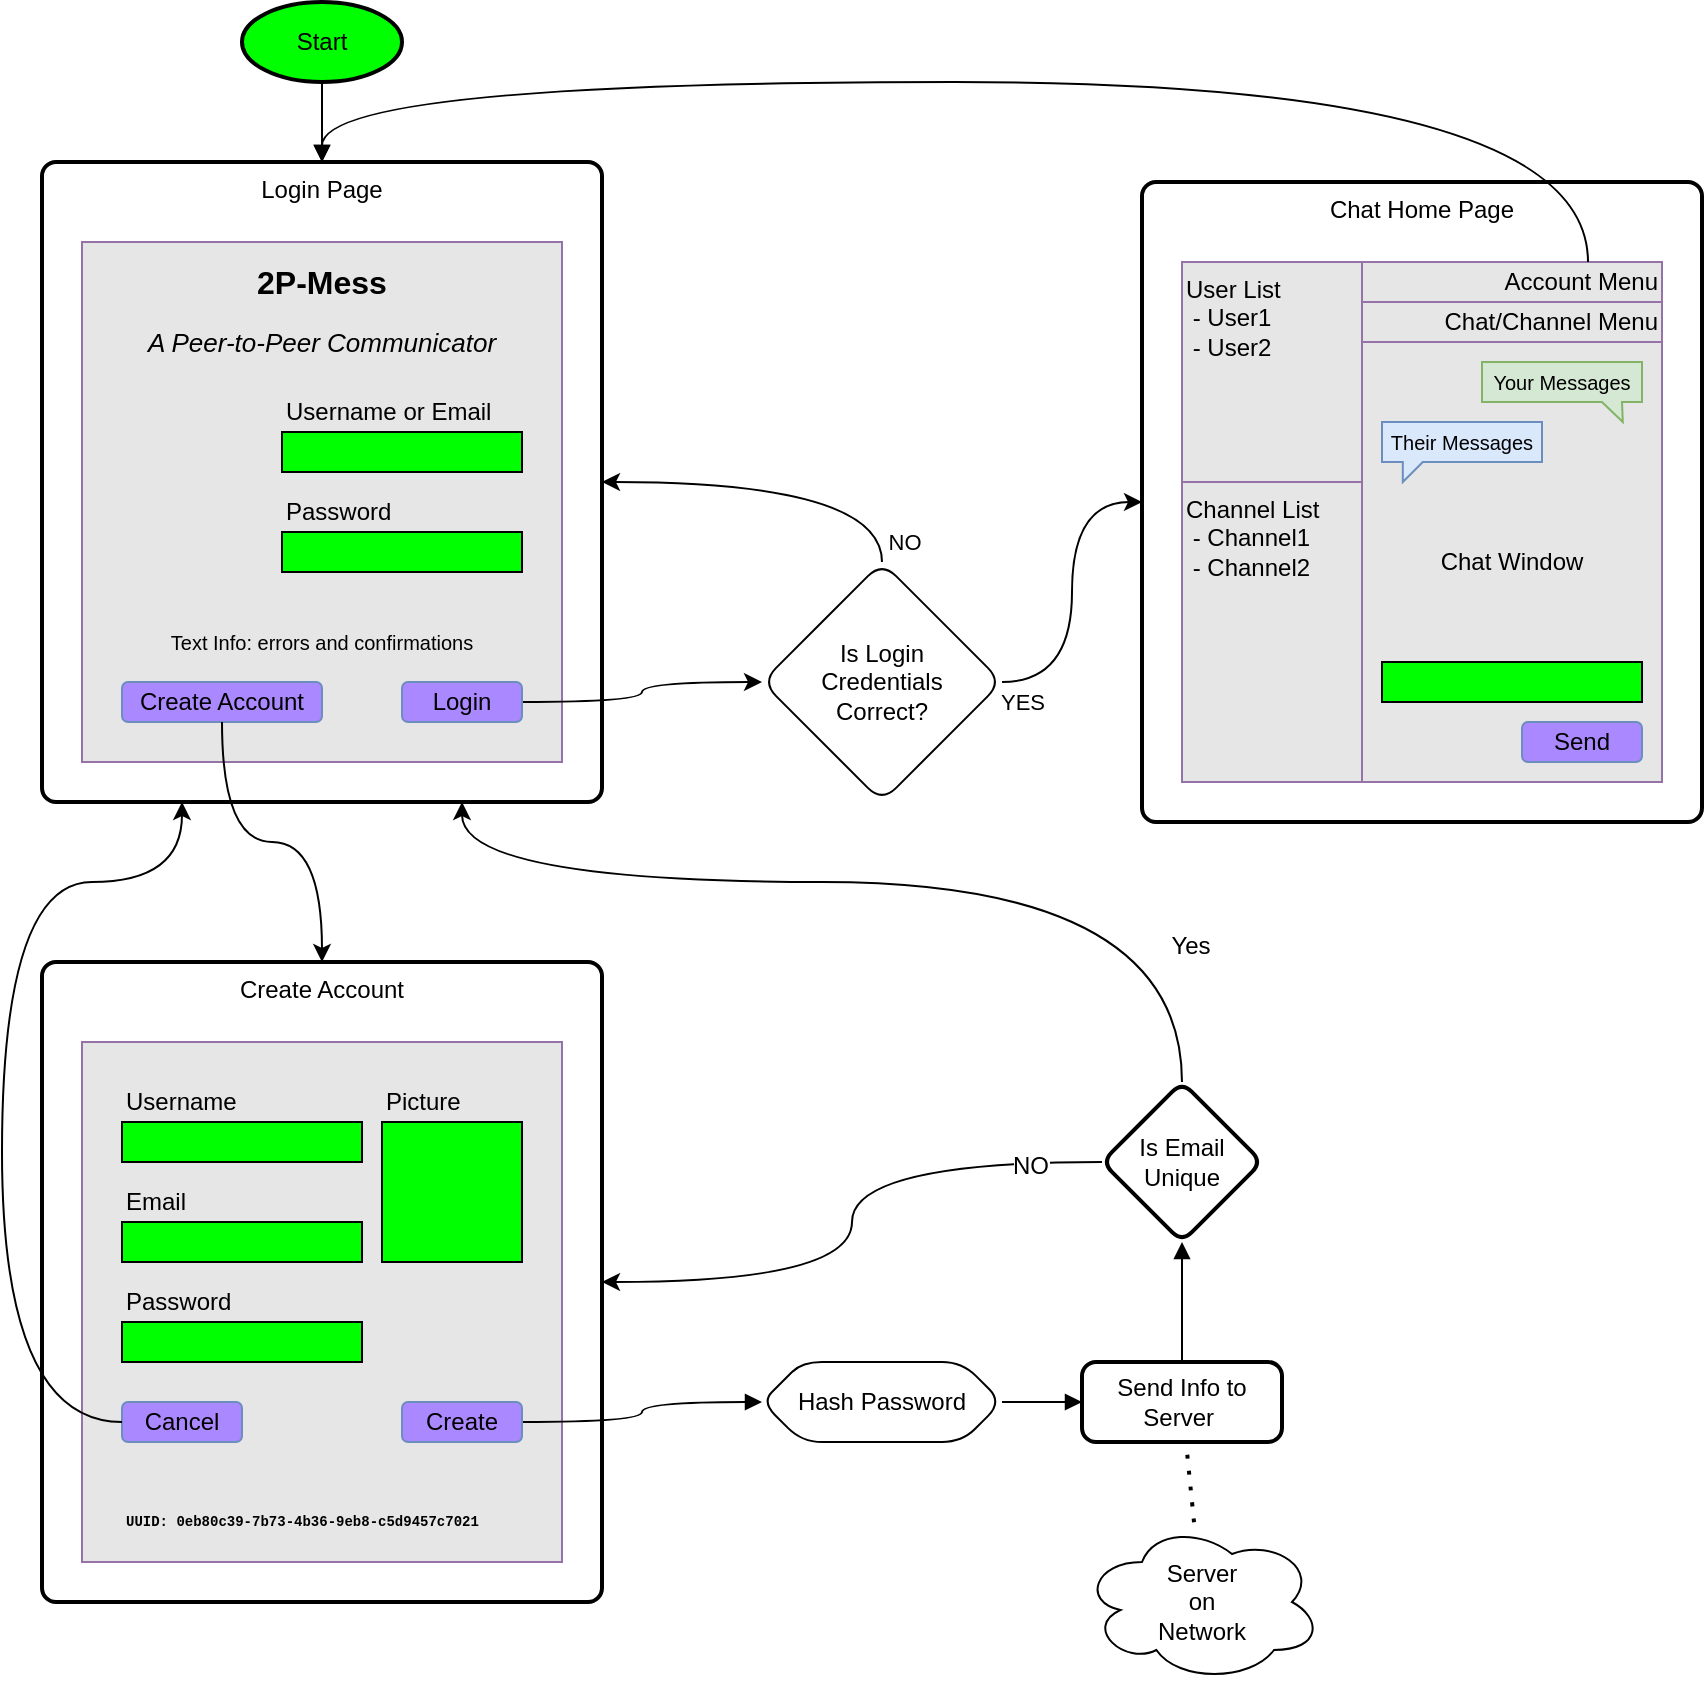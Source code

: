 <mxfile version="16.6.2" type="github">
  <diagram id="BJ7nVB-zp0SILJK0B1YD" name="Page-1">
    <mxGraphModel dx="1185" dy="608" grid="1" gridSize="10" guides="1" tooltips="1" connect="1" arrows="1" fold="1" page="1" pageScale="1" pageWidth="850" pageHeight="1100" math="0" shadow="0">
      <root>
        <mxCell id="0" />
        <mxCell id="1" parent="0" />
        <mxCell id="mg_IQQJ_91LkdinmHmOL-2" value="Login Page" style="rounded=1;absoluteArcSize=1;arcSize=14;strokeWidth=2;fillColor=none;verticalAlign=top;align=center;labelPosition=center;verticalLabelPosition=middle;labelBackgroundColor=none;labelBorderColor=none;whiteSpace=wrap;html=1;spacingLeft=0;horizontal=1;" vertex="1" parent="1">
          <mxGeometry x="40" y="200" width="280" height="320" as="geometry" />
        </mxCell>
        <mxCell id="mg_IQQJ_91LkdinmHmOL-7" value="" style="rounded=0;whiteSpace=wrap;html=1;labelBackgroundColor=none;labelBorderColor=none;fillColor=#E6E6E6;strokeColor=#9673a6;" vertex="1" parent="1">
          <mxGeometry x="60" y="240" width="240" height="260" as="geometry" />
        </mxCell>
        <mxCell id="mg_IQQJ_91LkdinmHmOL-3" value="Start" style="strokeWidth=2;html=1;shape=mxgraph.flowchart.start_2;whiteSpace=wrap;labelBackgroundColor=none;labelBorderColor=none;fillColor=#00FF00;fontColor=#000000;" vertex="1" parent="1">
          <mxGeometry x="140" y="120" width="80" height="40" as="geometry" />
        </mxCell>
        <mxCell id="mg_IQQJ_91LkdinmHmOL-4" value="" style="endArrow=block;html=1;rounded=0;fontColor=#000000;endFill=1;" edge="1" parent="1" source="mg_IQQJ_91LkdinmHmOL-3" target="mg_IQQJ_91LkdinmHmOL-2">
          <mxGeometry width="50" height="50" relative="1" as="geometry">
            <mxPoint x="220" y="110" as="sourcePoint" />
            <mxPoint x="120" y="170" as="targetPoint" />
          </mxGeometry>
        </mxCell>
        <mxCell id="mg_IQQJ_91LkdinmHmOL-5" value="" style="rounded=0;whiteSpace=wrap;html=1;labelBackgroundColor=none;labelBorderColor=none;fontColor=#000000;fillColor=#00FF00;" vertex="1" parent="1">
          <mxGeometry x="160" y="335" width="120" height="20" as="geometry" />
        </mxCell>
        <mxCell id="mg_IQQJ_91LkdinmHmOL-6" value="Username or Email" style="text;html=1;strokeColor=none;fillColor=none;align=left;verticalAlign=middle;whiteSpace=wrap;rounded=0;labelBackgroundColor=none;labelBorderColor=none;fontColor=#000000;" vertex="1" parent="1">
          <mxGeometry x="160" y="315" width="120" height="20" as="geometry" />
        </mxCell>
        <mxCell id="mg_IQQJ_91LkdinmHmOL-8" value="" style="rounded=0;whiteSpace=wrap;html=1;labelBackgroundColor=none;labelBorderColor=none;fontColor=#000000;fillColor=#00FF00;" vertex="1" parent="1">
          <mxGeometry x="160" y="385" width="120" height="20" as="geometry" />
        </mxCell>
        <mxCell id="mg_IQQJ_91LkdinmHmOL-9" value="Password" style="text;html=1;strokeColor=none;fillColor=none;align=left;verticalAlign=middle;whiteSpace=wrap;rounded=0;labelBackgroundColor=none;labelBorderColor=none;fontColor=#000000;" vertex="1" parent="1">
          <mxGeometry x="160" y="365" width="120" height="20" as="geometry" />
        </mxCell>
        <mxCell id="mg_IQQJ_91LkdinmHmOL-15" value="" style="rounded=0;orthogonalLoop=1;jettySize=auto;html=1;fontColor=#000000;edgeStyle=orthogonalEdgeStyle;curved=1;" edge="1" parent="1" source="mg_IQQJ_91LkdinmHmOL-10" target="mg_IQQJ_91LkdinmHmOL-14">
          <mxGeometry relative="1" as="geometry" />
        </mxCell>
        <mxCell id="mg_IQQJ_91LkdinmHmOL-10" value="Login" style="rounded=1;whiteSpace=wrap;html=1;labelBackgroundColor=none;labelBorderColor=none;fillColor=#AA88FF;strokeColor=#6c8ebf;" vertex="1" parent="1">
          <mxGeometry x="220" y="460" width="60" height="20" as="geometry" />
        </mxCell>
        <mxCell id="mg_IQQJ_91LkdinmHmOL-11" value="Create Account" style="rounded=1;whiteSpace=wrap;html=1;labelBackgroundColor=none;labelBorderColor=none;fillColor=#AA88FF;strokeColor=#6c8ebf;" vertex="1" parent="1">
          <mxGeometry x="80" y="460" width="100" height="20" as="geometry" />
        </mxCell>
        <mxCell id="mg_IQQJ_91LkdinmHmOL-12" value="2P-Mess" style="text;html=1;strokeColor=none;fillColor=none;align=center;verticalAlign=middle;whiteSpace=wrap;rounded=0;labelBackgroundColor=none;labelBorderColor=none;fontColor=#000000;fontStyle=1;fontSize=16;" vertex="1" parent="1">
          <mxGeometry x="80" y="250" width="200" height="20" as="geometry" />
        </mxCell>
        <mxCell id="mg_IQQJ_91LkdinmHmOL-13" value="A Peer-to-Peer Communicator" style="text;html=1;strokeColor=none;fillColor=none;align=center;verticalAlign=middle;whiteSpace=wrap;rounded=0;labelBackgroundColor=none;labelBorderColor=none;fontColor=#000000;fontStyle=2;fontSize=13;" vertex="1" parent="1">
          <mxGeometry x="80" y="280" width="200" height="20" as="geometry" />
        </mxCell>
        <mxCell id="mg_IQQJ_91LkdinmHmOL-14" value="Is Login &lt;br&gt;Credentials&lt;br&gt;Correct?" style="rhombus;whiteSpace=wrap;html=1;rounded=1;labelBackgroundColor=none;labelBorderColor=none;" vertex="1" parent="1">
          <mxGeometry x="400" y="400" width="120" height="120" as="geometry" />
        </mxCell>
        <mxCell id="mg_IQQJ_91LkdinmHmOL-16" value="" style="endArrow=classic;html=1;rounded=0;fontColor=#000000;edgeStyle=orthogonalEdgeStyle;elbow=vertical;curved=1;exitX=0.5;exitY=0;exitDx=0;exitDy=0;" edge="1" parent="1" source="mg_IQQJ_91LkdinmHmOL-14" target="mg_IQQJ_91LkdinmHmOL-2">
          <mxGeometry width="50" height="50" relative="1" as="geometry">
            <mxPoint x="220" y="410" as="sourcePoint" />
            <mxPoint x="270" y="360" as="targetPoint" />
          </mxGeometry>
        </mxCell>
        <mxCell id="mg_IQQJ_91LkdinmHmOL-17" value="NO" style="edgeLabel;html=1;align=center;verticalAlign=middle;resizable=0;points=[];fontColor=#000000;" vertex="1" connectable="0" parent="mg_IQQJ_91LkdinmHmOL-16">
          <mxGeometry x="-0.114" y="17" relative="1" as="geometry">
            <mxPoint x="50" y="13" as="offset" />
          </mxGeometry>
        </mxCell>
        <mxCell id="mg_IQQJ_91LkdinmHmOL-18" value="Chat Home Page" style="rounded=1;absoluteArcSize=1;arcSize=14;strokeWidth=2;fillColor=none;verticalAlign=top;align=center;labelPosition=center;verticalLabelPosition=middle;labelBackgroundColor=none;labelBorderColor=none;whiteSpace=wrap;html=1;spacingLeft=0;horizontal=1;" vertex="1" parent="1">
          <mxGeometry x="590" y="210" width="280" height="320" as="geometry" />
        </mxCell>
        <mxCell id="mg_IQQJ_91LkdinmHmOL-19" value="" style="endArrow=classic;html=1;rounded=0;fontColor=#000000;curved=1;elbow=vertical;edgeStyle=orthogonalEdgeStyle;" edge="1" parent="1" source="mg_IQQJ_91LkdinmHmOL-14" target="mg_IQQJ_91LkdinmHmOL-18">
          <mxGeometry width="50" height="50" relative="1" as="geometry">
            <mxPoint x="540" y="410" as="sourcePoint" />
            <mxPoint x="520" y="340" as="targetPoint" />
          </mxGeometry>
        </mxCell>
        <mxCell id="mg_IQQJ_91LkdinmHmOL-20" value="YES" style="edgeLabel;html=1;align=center;verticalAlign=middle;resizable=0;points=[];fontColor=#000000;" vertex="1" connectable="0" parent="mg_IQQJ_91LkdinmHmOL-19">
          <mxGeometry x="-0.172" relative="1" as="geometry">
            <mxPoint x="-25" y="41" as="offset" />
          </mxGeometry>
        </mxCell>
        <mxCell id="mg_IQQJ_91LkdinmHmOL-21" value="User List&lt;br&gt;&amp;nbsp;- User1&lt;br&gt;&amp;nbsp;- User2&lt;br&gt;" style="rounded=0;whiteSpace=wrap;html=1;labelBackgroundColor=none;labelBorderColor=none;fillColor=#E6E6E6;strokeColor=#9673a6;verticalAlign=top;align=left;" vertex="1" parent="1">
          <mxGeometry x="610" y="250" width="90" height="110" as="geometry" />
        </mxCell>
        <mxCell id="mg_IQQJ_91LkdinmHmOL-22" value="Account Menu" style="rounded=0;whiteSpace=wrap;html=1;labelBackgroundColor=none;labelBorderColor=none;fillColor=#E6E6E6;strokeColor=#9673a6;align=right;" vertex="1" parent="1">
          <mxGeometry x="700" y="250" width="150" height="20" as="geometry" />
        </mxCell>
        <mxCell id="mg_IQQJ_91LkdinmHmOL-23" value="Chat Window" style="rounded=0;whiteSpace=wrap;html=1;labelBackgroundColor=none;labelBorderColor=none;fillColor=#E6E6E6;strokeColor=#9673a6;" vertex="1" parent="1">
          <mxGeometry x="700" y="290" width="150" height="220" as="geometry" />
        </mxCell>
        <mxCell id="mg_IQQJ_91LkdinmHmOL-24" value="" style="endArrow=block;html=1;rounded=0;fontColor=#000000;curved=1;elbow=vertical;endFill=1;edgeStyle=orthogonalEdgeStyle;" edge="1" parent="1" source="mg_IQQJ_91LkdinmHmOL-22" target="mg_IQQJ_91LkdinmHmOL-2">
          <mxGeometry width="50" height="50" relative="1" as="geometry">
            <mxPoint x="850" y="360" as="sourcePoint" />
            <mxPoint x="900" y="310" as="targetPoint" />
            <Array as="points">
              <mxPoint x="813" y="160" />
              <mxPoint x="180" y="160" />
            </Array>
          </mxGeometry>
        </mxCell>
        <mxCell id="mg_IQQJ_91LkdinmHmOL-25" value="&lt;span&gt;Channel List&lt;/span&gt;&lt;br&gt;&lt;div&gt;&lt;span&gt;&amp;nbsp;- Channel1&lt;/span&gt;&lt;/div&gt;&lt;div&gt;&lt;span&gt;&amp;nbsp;- Channel2&lt;/span&gt;&lt;/div&gt;" style="rounded=0;whiteSpace=wrap;html=1;labelBackgroundColor=none;labelBorderColor=none;fillColor=#E6E6E6;strokeColor=#9673a6;verticalAlign=top;align=left;" vertex="1" parent="1">
          <mxGeometry x="610" y="360" width="90" height="150" as="geometry" />
        </mxCell>
        <mxCell id="mg_IQQJ_91LkdinmHmOL-26" value="Create Account" style="rounded=1;absoluteArcSize=1;arcSize=14;strokeWidth=2;fillColor=none;verticalAlign=top;align=center;labelPosition=center;verticalLabelPosition=middle;labelBackgroundColor=none;labelBorderColor=none;whiteSpace=wrap;html=1;spacingLeft=0;horizontal=1;" vertex="1" parent="1">
          <mxGeometry x="40" y="600" width="280" height="320" as="geometry" />
        </mxCell>
        <mxCell id="mg_IQQJ_91LkdinmHmOL-27" value="" style="rounded=0;whiteSpace=wrap;html=1;labelBackgroundColor=none;labelBorderColor=none;fillColor=#E6E6E6;strokeColor=#9673a6;" vertex="1" parent="1">
          <mxGeometry x="60" y="640" width="240" height="260" as="geometry" />
        </mxCell>
        <mxCell id="mg_IQQJ_91LkdinmHmOL-28" value="" style="endArrow=classic;html=1;rounded=0;fontColor=#000000;curved=1;elbow=vertical;exitX=0.5;exitY=1;exitDx=0;exitDy=0;entryX=0.5;entryY=0;entryDx=0;entryDy=0;edgeStyle=orthogonalEdgeStyle;" edge="1" parent="1" source="mg_IQQJ_91LkdinmHmOL-11" target="mg_IQQJ_91LkdinmHmOL-26">
          <mxGeometry width="50" height="50" relative="1" as="geometry">
            <mxPoint x="590" y="690" as="sourcePoint" />
            <mxPoint x="640" y="640" as="targetPoint" />
          </mxGeometry>
        </mxCell>
        <mxCell id="mg_IQQJ_91LkdinmHmOL-29" value="" style="rounded=0;whiteSpace=wrap;html=1;labelBackgroundColor=none;labelBorderColor=none;fontColor=#000000;fillColor=#00FF00;" vertex="1" parent="1">
          <mxGeometry x="80" y="680" width="120" height="20" as="geometry" />
        </mxCell>
        <mxCell id="mg_IQQJ_91LkdinmHmOL-30" value="Username" style="text;html=1;strokeColor=none;fillColor=none;align=left;verticalAlign=middle;whiteSpace=wrap;rounded=0;labelBackgroundColor=none;labelBorderColor=none;fontColor=#000000;" vertex="1" parent="1">
          <mxGeometry x="80" y="660" width="120" height="20" as="geometry" />
        </mxCell>
        <mxCell id="mg_IQQJ_91LkdinmHmOL-31" value="" style="rounded=0;whiteSpace=wrap;html=1;labelBackgroundColor=none;labelBorderColor=none;fontColor=#000000;fillColor=#00FF00;" vertex="1" parent="1">
          <mxGeometry x="80" y="730" width="120" height="20" as="geometry" />
        </mxCell>
        <mxCell id="mg_IQQJ_91LkdinmHmOL-32" value="Email" style="text;html=1;strokeColor=none;fillColor=none;align=left;verticalAlign=middle;whiteSpace=wrap;rounded=0;labelBackgroundColor=none;labelBorderColor=none;fontColor=#000000;" vertex="1" parent="1">
          <mxGeometry x="80" y="710" width="120" height="20" as="geometry" />
        </mxCell>
        <mxCell id="mg_IQQJ_91LkdinmHmOL-33" value="" style="rounded=0;whiteSpace=wrap;html=1;labelBackgroundColor=none;labelBorderColor=none;fontColor=#000000;fillColor=#00FF00;" vertex="1" parent="1">
          <mxGeometry x="80" y="780" width="120" height="20" as="geometry" />
        </mxCell>
        <mxCell id="mg_IQQJ_91LkdinmHmOL-34" value="Password&lt;span style=&quot;color: rgba(0 , 0 , 0 , 0) ; font-family: monospace ; font-size: 0px&quot;&gt;%3CmxGraphModel%3E%3Croot%3E%3CmxCell%20id%3D%220%22%2F%3E%3CmxCell%20id%3D%221%22%20parent%3D%220%22%2F%3E%3CmxCell%20id%3D%222%22%20value%3D%22%22%20style%3D%22rounded%3D0%3BwhiteSpace%3Dwrap%3Bhtml%3D1%3BlabelBackgroundColor%3Dnone%3BlabelBorderColor%3Dnone%3BfontColor%3D%23000000%3BfillColor%3D%2300FF00%3B%22%20vertex%3D%221%22%20parent%3D%221%22%3E%3CmxGeometry%20x%3D%22280%22%20y%3D%22770%22%20width%3D%22120%22%20height%3D%2220%22%20as%3D%22geometry%22%2F%3E%3C%2FmxCell%3E%3CmxCell%20id%3D%223%22%20value%3D%22Email%22%20style%3D%22text%3Bhtml%3D1%3BstrokeColor%3Dnone%3BfillColor%3Dnone%3Balign%3Dleft%3BverticalAlign%3Dmiddle%3BwhiteSpace%3Dwrap%3Brounded%3D0%3BlabelBackgroundColor%3Dnone%3BlabelBorderColor%3Dnone%3BfontColor%3D%23000000%3B%22%20vertex%3D%221%22%20parent%3D%221%22%3E%3CmxGeometry%20x%3D%22280%22%20y%3D%22750%22%20width%3D%22120%22%20height%3D%2220%22%20as%3D%22geometry%22%2F%3E%3C%2FmxCell%3E%3C%2Froot%3E%3C%2FmxGraphModel%3E&lt;/span&gt;" style="text;html=1;strokeColor=none;fillColor=none;align=left;verticalAlign=middle;whiteSpace=wrap;rounded=0;labelBackgroundColor=none;labelBorderColor=none;fontColor=#000000;" vertex="1" parent="1">
          <mxGeometry x="80" y="760" width="120" height="20" as="geometry" />
        </mxCell>
        <mxCell id="mg_IQQJ_91LkdinmHmOL-35" value="" style="rounded=0;whiteSpace=wrap;html=1;labelBackgroundColor=none;labelBorderColor=none;fontColor=#000000;fillColor=#00FF00;" vertex="1" parent="1">
          <mxGeometry x="210" y="680" width="70" height="70" as="geometry" />
        </mxCell>
        <mxCell id="mg_IQQJ_91LkdinmHmOL-36" value="Picture" style="text;html=1;strokeColor=none;fillColor=none;align=left;verticalAlign=middle;whiteSpace=wrap;rounded=0;labelBackgroundColor=none;labelBorderColor=none;fontColor=#000000;" vertex="1" parent="1">
          <mxGeometry x="210" y="660" width="70" height="20" as="geometry" />
        </mxCell>
        <mxCell id="mg_IQQJ_91LkdinmHmOL-43" value="" style="edgeStyle=orthogonalEdgeStyle;curved=1;rounded=0;orthogonalLoop=1;jettySize=auto;html=1;fontFamily=Courier New;fontSize=7;fontColor=#000000;endArrow=block;endFill=1;elbow=vertical;" edge="1" parent="1" source="mg_IQQJ_91LkdinmHmOL-37" target="mg_IQQJ_91LkdinmHmOL-42">
          <mxGeometry relative="1" as="geometry" />
        </mxCell>
        <mxCell id="mg_IQQJ_91LkdinmHmOL-37" value="Create" style="rounded=1;whiteSpace=wrap;html=1;labelBackgroundColor=none;labelBorderColor=none;fillColor=#AA88FF;strokeColor=#6c8ebf;" vertex="1" parent="1">
          <mxGeometry x="220" y="820" width="60" height="20" as="geometry" />
        </mxCell>
        <mxCell id="mg_IQQJ_91LkdinmHmOL-38" value="Cancel" style="rounded=1;whiteSpace=wrap;html=1;labelBackgroundColor=none;labelBorderColor=none;fillColor=#AA88FF;strokeColor=#6c8ebf;" vertex="1" parent="1">
          <mxGeometry x="80" y="820" width="60" height="20" as="geometry" />
        </mxCell>
        <mxCell id="mg_IQQJ_91LkdinmHmOL-39" value="UUID: 0eb80c39-7b73-4b36-9eb8-c5d9457c7021" style="text;html=1;strokeColor=none;fillColor=none;align=left;verticalAlign=middle;whiteSpace=wrap;rounded=0;labelBackgroundColor=none;labelBorderColor=none;fontColor=#000000;fontSize=7;fontStyle=1;fontFamily=Courier New;" vertex="1" parent="1">
          <mxGeometry x="80" y="870" width="200" height="20" as="geometry" />
        </mxCell>
        <mxCell id="mg_IQQJ_91LkdinmHmOL-45" value="" style="edgeStyle=orthogonalEdgeStyle;curved=1;rounded=0;orthogonalLoop=1;jettySize=auto;html=1;fontFamily=Helvetica;fontSize=12;fontColor=#000000;endArrow=block;endFill=1;elbow=vertical;" edge="1" parent="1" source="mg_IQQJ_91LkdinmHmOL-42" target="mg_IQQJ_91LkdinmHmOL-44">
          <mxGeometry relative="1" as="geometry" />
        </mxCell>
        <mxCell id="mg_IQQJ_91LkdinmHmOL-42" value="Hash Password" style="shape=hexagon;perimeter=hexagonPerimeter2;whiteSpace=wrap;html=1;fixedSize=1;rounded=1;labelBackgroundColor=none;labelBorderColor=none;" vertex="1" parent="1">
          <mxGeometry x="400" y="800" width="120" height="40" as="geometry" />
        </mxCell>
        <mxCell id="mg_IQQJ_91LkdinmHmOL-47" value="" style="edgeStyle=orthogonalEdgeStyle;curved=1;rounded=0;orthogonalLoop=1;jettySize=auto;html=1;fontFamily=Helvetica;fontSize=12;fontColor=#000000;endArrow=block;endFill=1;elbow=vertical;" edge="1" parent="1" source="mg_IQQJ_91LkdinmHmOL-44" target="mg_IQQJ_91LkdinmHmOL-46">
          <mxGeometry relative="1" as="geometry" />
        </mxCell>
        <mxCell id="mg_IQQJ_91LkdinmHmOL-44" value="Send Info to Server&amp;nbsp;" style="rounded=1;whiteSpace=wrap;html=1;absoluteArcSize=1;arcSize=14;strokeWidth=2;labelBackgroundColor=none;labelBorderColor=none;fontFamily=Helvetica;fontSize=12;fontColor=#000000;fillColor=none;" vertex="1" parent="1">
          <mxGeometry x="560" y="800" width="100" height="40" as="geometry" />
        </mxCell>
        <mxCell id="mg_IQQJ_91LkdinmHmOL-46" value="Is Email Unique" style="rhombus;whiteSpace=wrap;html=1;fillColor=none;fontColor=#000000;rounded=1;arcSize=14;strokeWidth=2;labelBackgroundColor=none;labelBorderColor=none;" vertex="1" parent="1">
          <mxGeometry x="570" y="660" width="80" height="80" as="geometry" />
        </mxCell>
        <mxCell id="mg_IQQJ_91LkdinmHmOL-48" value="" style="endArrow=classic;html=1;rounded=0;fontFamily=Helvetica;fontSize=12;fontColor=#000000;curved=1;elbow=vertical;edgeStyle=orthogonalEdgeStyle;" edge="1" parent="1" source="mg_IQQJ_91LkdinmHmOL-46" target="mg_IQQJ_91LkdinmHmOL-26">
          <mxGeometry width="50" height="50" relative="1" as="geometry">
            <mxPoint x="340" y="790" as="sourcePoint" />
            <mxPoint x="390" y="740" as="targetPoint" />
          </mxGeometry>
        </mxCell>
        <mxCell id="mg_IQQJ_91LkdinmHmOL-49" value="NO" style="edgeLabel;html=1;align=center;verticalAlign=middle;resizable=0;points=[];fontSize=12;fontFamily=Helvetica;fontColor=#000000;" vertex="1" connectable="0" parent="mg_IQQJ_91LkdinmHmOL-48">
          <mxGeometry x="-0.767" y="2" relative="1" as="geometry">
            <mxPoint as="offset" />
          </mxGeometry>
        </mxCell>
        <mxCell id="mg_IQQJ_91LkdinmHmOL-50" value="" style="endArrow=classic;html=1;rounded=0;fontFamily=Helvetica;fontSize=12;fontColor=#000000;curved=1;elbow=vertical;edgeStyle=orthogonalEdgeStyle;" edge="1" parent="1" source="mg_IQQJ_91LkdinmHmOL-46" target="mg_IQQJ_91LkdinmHmOL-2">
          <mxGeometry width="50" height="50" relative="1" as="geometry">
            <mxPoint x="450" y="560" as="sourcePoint" />
            <mxPoint x="500" y="510" as="targetPoint" />
            <Array as="points">
              <mxPoint x="610" y="560" />
              <mxPoint x="250" y="560" />
            </Array>
          </mxGeometry>
        </mxCell>
        <mxCell id="mg_IQQJ_91LkdinmHmOL-51" value="Yes" style="edgeLabel;html=1;align=center;verticalAlign=middle;resizable=0;points=[];fontSize=12;fontFamily=Helvetica;fontColor=#000000;" vertex="1" connectable="0" parent="mg_IQQJ_91LkdinmHmOL-50">
          <mxGeometry x="-0.602" y="29" relative="1" as="geometry">
            <mxPoint x="33" y="31" as="offset" />
          </mxGeometry>
        </mxCell>
        <mxCell id="mg_IQQJ_91LkdinmHmOL-52" value="" style="endArrow=classic;html=1;rounded=0;fontFamily=Helvetica;fontSize=12;fontColor=#000000;curved=1;elbow=vertical;edgeStyle=orthogonalEdgeStyle;" edge="1" parent="1" source="mg_IQQJ_91LkdinmHmOL-38" target="mg_IQQJ_91LkdinmHmOL-2">
          <mxGeometry width="50" height="50" relative="1" as="geometry">
            <mxPoint x="350" y="680" as="sourcePoint" />
            <mxPoint x="400" y="630" as="targetPoint" />
            <Array as="points">
              <mxPoint x="20" y="830" />
              <mxPoint x="20" y="560" />
              <mxPoint x="110" y="560" />
            </Array>
          </mxGeometry>
        </mxCell>
        <mxCell id="mg_IQQJ_91LkdinmHmOL-53" value="Server&lt;br&gt;on&lt;br&gt;Network" style="ellipse;shape=cloud;whiteSpace=wrap;html=1;labelBackgroundColor=none;labelBorderColor=none;fontFamily=Helvetica;fontSize=12;fontColor=#000000;fillColor=none;" vertex="1" parent="1">
          <mxGeometry x="560" y="880" width="120" height="80" as="geometry" />
        </mxCell>
        <mxCell id="mg_IQQJ_91LkdinmHmOL-54" value="" style="endArrow=none;dashed=1;html=1;dashPattern=1 3;strokeWidth=2;rounded=0;fontFamily=Helvetica;fontSize=12;fontColor=#000000;curved=1;elbow=vertical;" edge="1" parent="1" source="mg_IQQJ_91LkdinmHmOL-53" target="mg_IQQJ_91LkdinmHmOL-44">
          <mxGeometry width="50" height="50" relative="1" as="geometry">
            <mxPoint x="350" y="830" as="sourcePoint" />
            <mxPoint x="400" y="780" as="targetPoint" />
          </mxGeometry>
        </mxCell>
        <mxCell id="mg_IQQJ_91LkdinmHmOL-55" value="Chat/Channel Menu" style="rounded=0;whiteSpace=wrap;html=1;labelBackgroundColor=none;labelBorderColor=none;fillColor=#E6E6E6;strokeColor=#9673a6;align=right;" vertex="1" parent="1">
          <mxGeometry x="700" y="270" width="150" height="20" as="geometry" />
        </mxCell>
        <mxCell id="mg_IQQJ_91LkdinmHmOL-56" value="" style="rounded=0;whiteSpace=wrap;html=1;labelBackgroundColor=none;labelBorderColor=none;fontColor=#000000;fillColor=#00FF00;" vertex="1" parent="1">
          <mxGeometry x="710" y="450" width="130" height="20" as="geometry" />
        </mxCell>
        <mxCell id="mg_IQQJ_91LkdinmHmOL-57" value="Send" style="rounded=1;whiteSpace=wrap;html=1;labelBackgroundColor=none;labelBorderColor=none;fillColor=#AA88FF;strokeColor=#6c8ebf;" vertex="1" parent="1">
          <mxGeometry x="780" y="480" width="60" height="20" as="geometry" />
        </mxCell>
        <mxCell id="mg_IQQJ_91LkdinmHmOL-58" value="Their Messages" style="shape=callout;whiteSpace=wrap;html=1;perimeter=calloutPerimeter;labelBackgroundColor=none;labelBorderColor=none;fontFamily=Helvetica;fontSize=10;fillColor=#dae8fc;position2=0.13;size=10;position=0.13;base=10;strokeColor=#6c8ebf;" vertex="1" parent="1">
          <mxGeometry x="710" y="330" width="80" height="30" as="geometry" />
        </mxCell>
        <mxCell id="mg_IQQJ_91LkdinmHmOL-59" value="Your Messages" style="shape=callout;whiteSpace=wrap;html=1;perimeter=calloutPerimeter;labelBackgroundColor=none;labelBorderColor=none;fontFamily=Helvetica;fontSize=10;fillColor=#d5e8d4;position2=0.88;size=10;position=0.75;base=10;strokeColor=#82b366;" vertex="1" parent="1">
          <mxGeometry x="760" y="300" width="80" height="30" as="geometry" />
        </mxCell>
        <mxCell id="mg_IQQJ_91LkdinmHmOL-60" value="Text Info: errors and confirmations" style="text;html=1;strokeColor=none;fillColor=none;align=center;verticalAlign=middle;whiteSpace=wrap;rounded=0;labelBackgroundColor=none;labelBorderColor=none;fontFamily=Helvetica;fontSize=10;fontColor=#000000;" vertex="1" parent="1">
          <mxGeometry x="80" y="430" width="200" height="20" as="geometry" />
        </mxCell>
      </root>
    </mxGraphModel>
  </diagram>
</mxfile>
